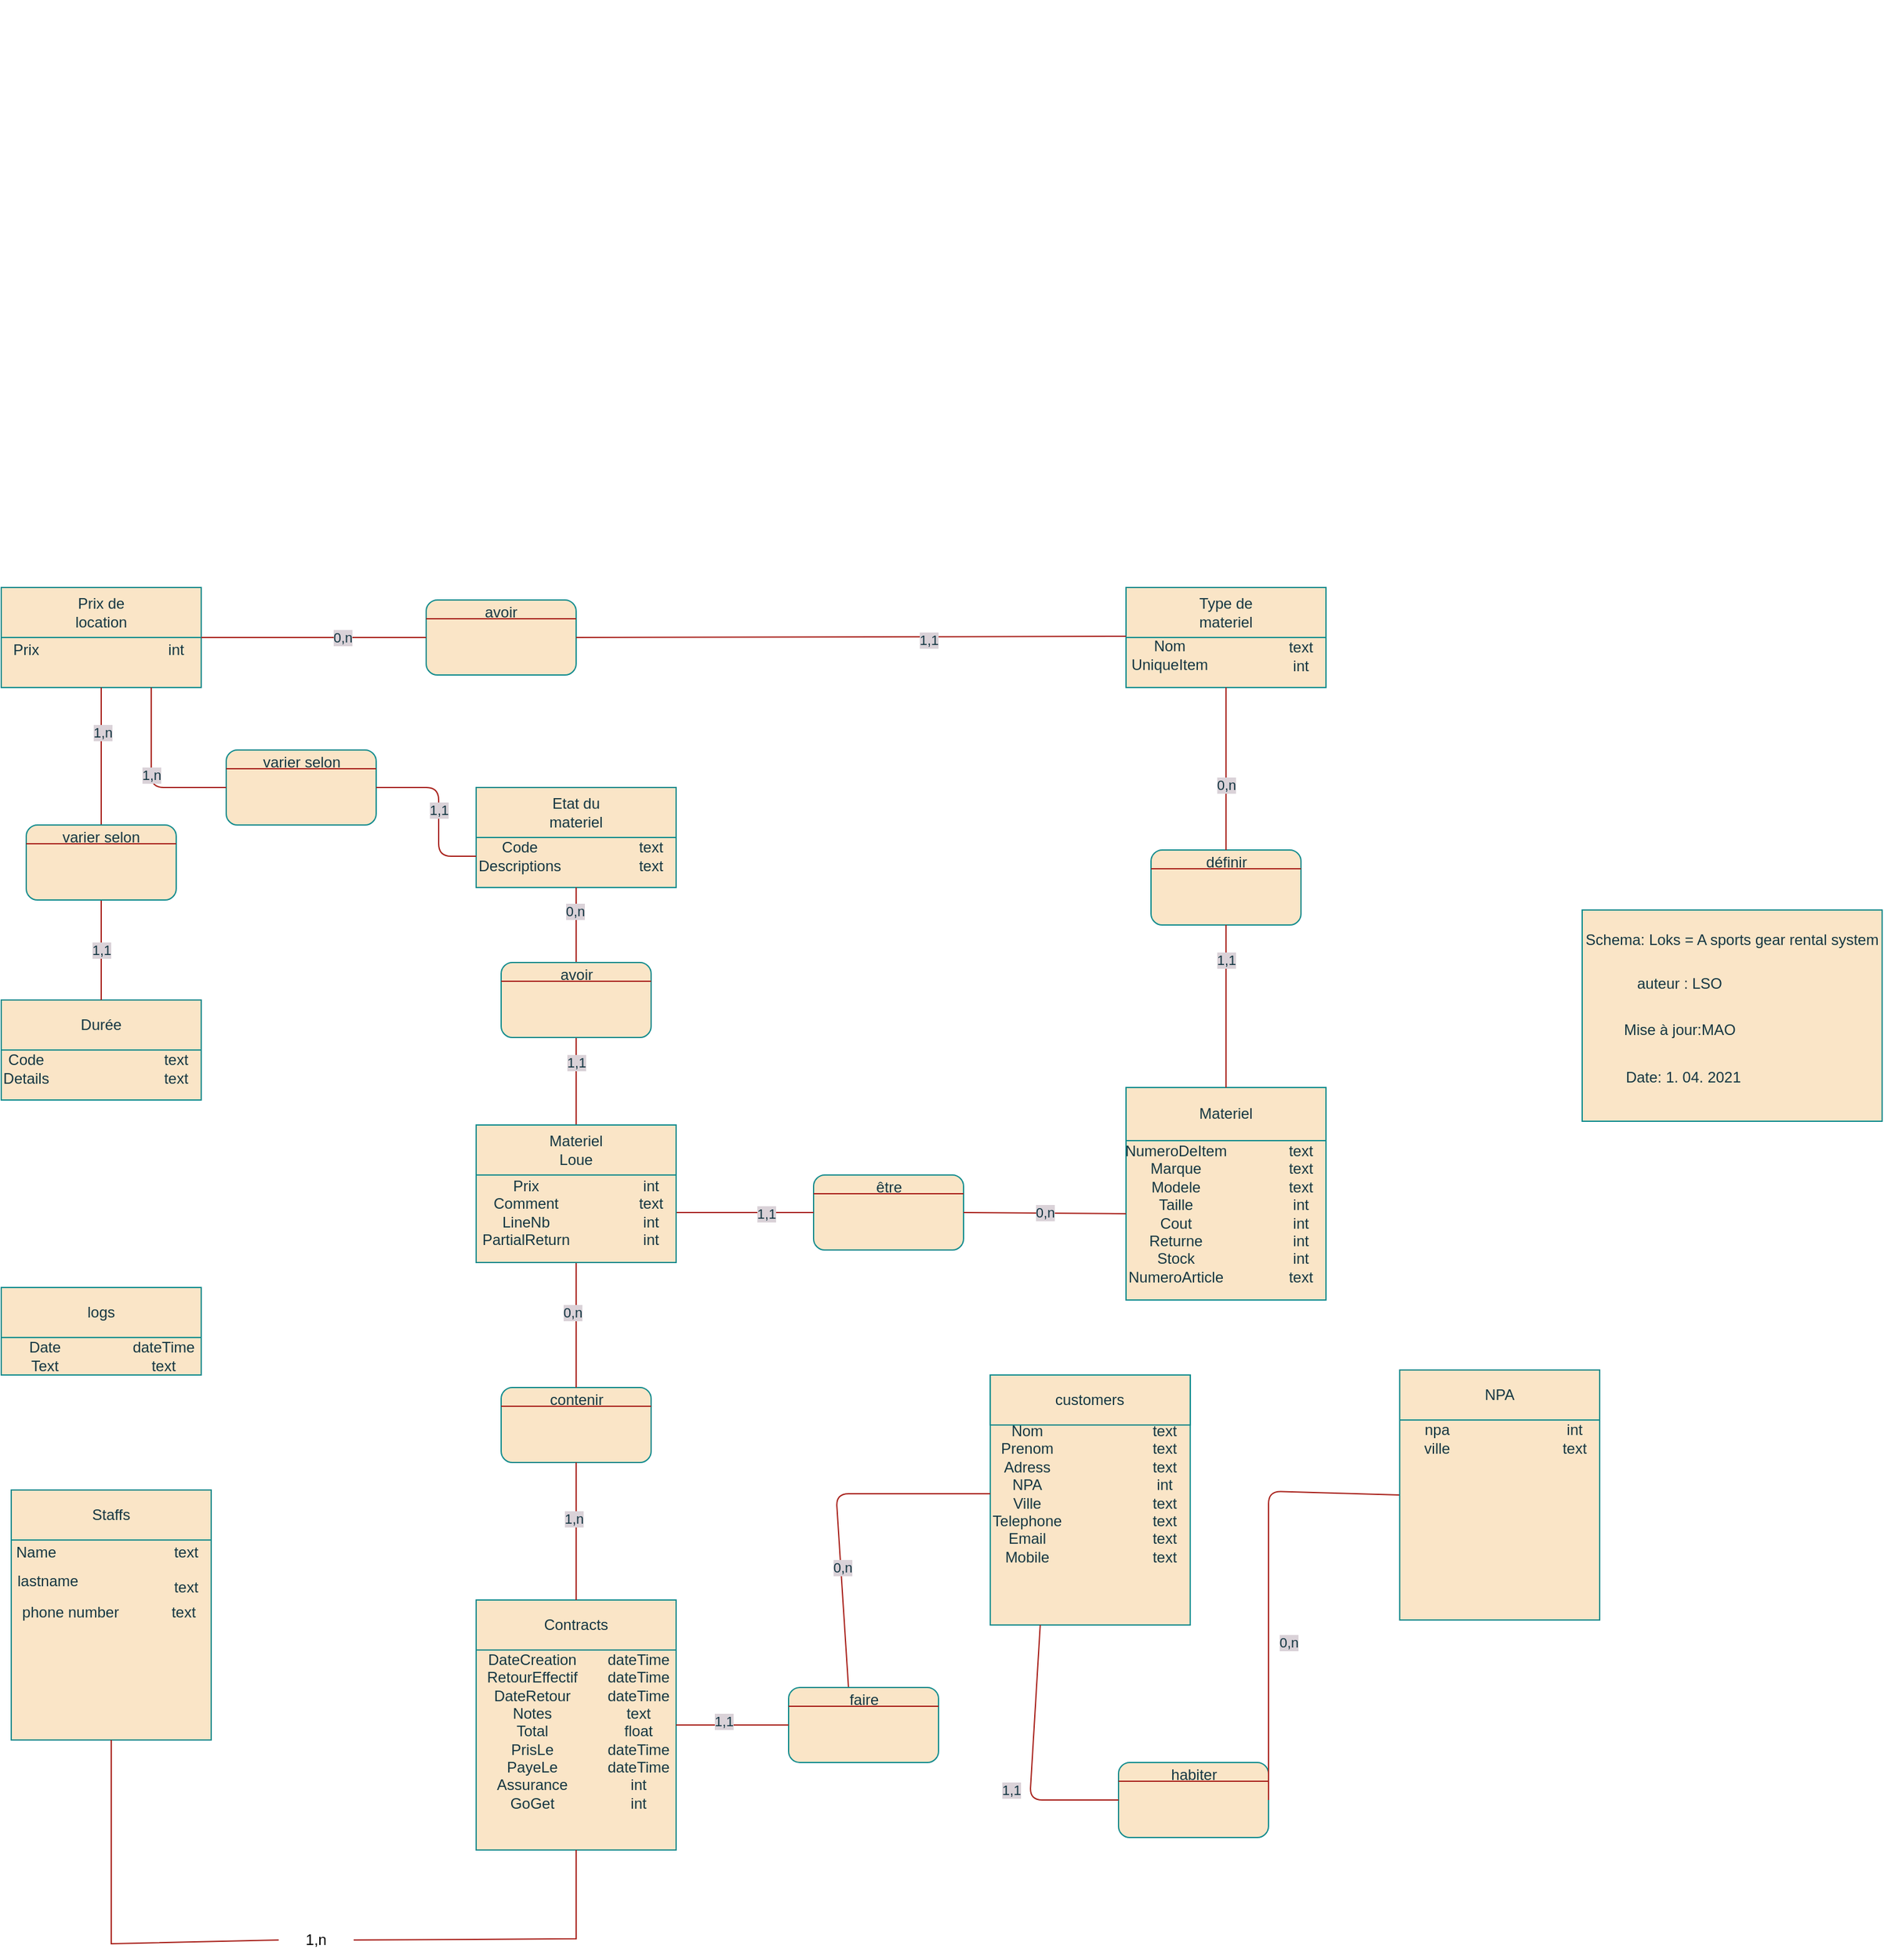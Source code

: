 <mxfile version="16.5.1" type="device"><diagram id="9WzmD446-krZWgBicuaV" name="Page-1"><mxGraphModel dx="612" dy="2747" grid="0" gridSize="10" guides="1" tooltips="1" connect="1" arrows="1" fold="1" page="1" pageScale="1" pageWidth="1654" pageHeight="1169" background="none" math="0" shadow="0"><root><mxCell id="0"/><mxCell id="1" parent="0"/><mxCell id="_PTMoVdR8mPty94F9TAN-1" value="" style="rounded=0;whiteSpace=wrap;html=1;container=0;fillColor=#FAE5C7;strokeColor=#0F8B8D;fontColor=#143642;" parent="1" vertex="1"><mxGeometry x="29" y="-408" width="160" height="200" as="geometry"/></mxCell><mxCell id="_PTMoVdR8mPty94F9TAN-3" value="" style="rounded=0;whiteSpace=wrap;html=1;fillColor=#FAE5C7;strokeColor=#0F8B8D;fontColor=#143642;container=0;" parent="1" vertex="1"><mxGeometry x="29" y="-408" width="160" height="40" as="geometry"/></mxCell><mxCell id="_PTMoVdR8mPty94F9TAN-4" value="Staffs" style="text;html=1;strokeColor=none;fillColor=none;align=center;verticalAlign=middle;whiteSpace=wrap;rounded=0;container=0;fontColor=#143642;" parent="1" vertex="1"><mxGeometry x="89" y="-398" width="40" height="20" as="geometry"/></mxCell><mxCell id="_PTMoVdR8mPty94F9TAN-112" value="Name" style="text;html=1;strokeColor=none;fillColor=none;align=center;verticalAlign=middle;whiteSpace=wrap;rounded=0;container=0;fontColor=#143642;" parent="1" vertex="1"><mxGeometry x="29" y="-368" width="40" height="20" as="geometry"/></mxCell><mxCell id="_PTMoVdR8mPty94F9TAN-113" value="text" style="text;html=1;strokeColor=none;fillColor=none;align=center;verticalAlign=middle;whiteSpace=wrap;rounded=0;container=0;fontColor=#143642;" parent="1" vertex="1"><mxGeometry x="149" y="-368" width="40" height="20" as="geometry"/></mxCell><mxCell id="_PTMoVdR8mPty94F9TAN-14" value="" style="rounded=0;whiteSpace=wrap;html=1;container=0;fillColor=#FAE5C7;strokeColor=#0F8B8D;fontColor=#143642;" parent="1" vertex="1"><mxGeometry x="812.36" y="-500" width="160" height="200" as="geometry"/></mxCell><mxCell id="_PTMoVdR8mPty94F9TAN-15" value="" style="rounded=0;whiteSpace=wrap;html=1;fillColor=#FAE5C7;strokeColor=#0F8B8D;fontColor=#143642;container=0;" parent="1" vertex="1"><mxGeometry x="812.36" y="-500" width="160" height="40" as="geometry"/></mxCell><mxCell id="_PTMoVdR8mPty94F9TAN-16" value="customers" style="text;html=1;strokeColor=none;fillColor=none;align=center;verticalAlign=middle;whiteSpace=wrap;rounded=0;container=0;fontColor=#143642;" parent="1" vertex="1"><mxGeometry x="872.36" y="-490" width="40" height="20" as="geometry"/></mxCell><mxCell id="_PTMoVdR8mPty94F9TAN-116" value="Nom&lt;br&gt;Prenom&lt;br&gt;Adress&lt;br&gt;NPA&lt;br&gt;Ville&lt;br&gt;Telephone&lt;br&gt;Email&lt;br&gt;Mobile" style="text;html=1;strokeColor=none;fillColor=none;align=center;verticalAlign=middle;whiteSpace=wrap;rounded=0;container=0;fontColor=#143642;" parent="1" vertex="1"><mxGeometry x="812.36" y="-460" width="60" height="110" as="geometry"/></mxCell><mxCell id="_PTMoVdR8mPty94F9TAN-117" value="text&lt;br&gt;text&lt;br&gt;text&lt;br&gt;int&lt;br&gt;text&lt;br&gt;text&lt;br&gt;text&lt;br&gt;text" style="text;html=1;strokeColor=none;fillColor=none;align=center;verticalAlign=middle;whiteSpace=wrap;rounded=0;container=0;fontColor=#143642;" parent="1" vertex="1"><mxGeometry x="932.36" y="-460" width="40" height="110" as="geometry"/></mxCell><mxCell id="_PTMoVdR8mPty94F9TAN-44" value="" style="rounded=0;whiteSpace=wrap;html=1;container=0;fillColor=#FAE5C7;strokeColor=#0F8B8D;fontColor=#143642;" parent="1" vertex="1"><mxGeometry x="21" y="-800" width="160" height="80" as="geometry"/></mxCell><mxCell id="_PTMoVdR8mPty94F9TAN-45" value="" style="rounded=0;whiteSpace=wrap;html=1;fillColor=#FAE5C7;strokeColor=#0F8B8D;fontColor=#143642;container=0;" parent="1" vertex="1"><mxGeometry x="21" y="-800" width="160" height="40" as="geometry"/></mxCell><mxCell id="_PTMoVdR8mPty94F9TAN-46" value="Durée" style="text;html=1;strokeColor=none;fillColor=none;align=center;verticalAlign=middle;whiteSpace=wrap;rounded=0;container=0;fontColor=#143642;" parent="1" vertex="1"><mxGeometry x="81" y="-790" width="40" height="20" as="geometry"/></mxCell><mxCell id="_PTMoVdR8mPty94F9TAN-89" value="Code&lt;br&gt;Details" style="text;html=1;strokeColor=none;fillColor=none;align=center;verticalAlign=middle;whiteSpace=wrap;rounded=0;container=0;fontColor=#143642;" parent="1" vertex="1"><mxGeometry x="21" y="-760" width="40" height="30" as="geometry"/></mxCell><mxCell id="_PTMoVdR8mPty94F9TAN-90" value="text&lt;br&gt;text" style="text;html=1;strokeColor=none;fillColor=none;align=center;verticalAlign=middle;whiteSpace=wrap;rounded=0;container=0;fontColor=#143642;" parent="1" vertex="1"><mxGeometry x="141" y="-760" width="40" height="30" as="geometry"/></mxCell><mxCell id="_PTMoVdR8mPty94F9TAN-47" value="" style="group;container=0;fontColor=#143642;" parent="1" vertex="1" connectable="0"><mxGeometry x="21" y="-1130" width="160" height="200" as="geometry"/></mxCell><mxCell id="Ji-aBP_KLrgRGcmeKjv6-21" value="" style="rounded=0;whiteSpace=wrap;html=1;container=0;fillColor=#FAE5C7;strokeColor=#0F8B8D;fontColor=#143642;" parent="1" vertex="1"><mxGeometry x="21" y="-1130" width="160" height="80" as="geometry"/></mxCell><mxCell id="Ji-aBP_KLrgRGcmeKjv6-22" value="" style="rounded=0;whiteSpace=wrap;html=1;fillColor=#FAE5C7;strokeColor=#0F8B8D;fontColor=#143642;container=0;" parent="1" vertex="1"><mxGeometry x="21" y="-1130" width="160" height="40" as="geometry"/></mxCell><mxCell id="Ji-aBP_KLrgRGcmeKjv6-23" value="Prix de location" style="text;html=1;strokeColor=none;fillColor=none;align=center;verticalAlign=middle;whiteSpace=wrap;rounded=0;container=0;fontColor=#143642;" parent="1" vertex="1"><mxGeometry x="81" y="-1120" width="40" height="20" as="geometry"/></mxCell><mxCell id="Ji-aBP_KLrgRGcmeKjv6-24" value="Prix" style="text;html=1;strokeColor=none;fillColor=none;align=center;verticalAlign=middle;whiteSpace=wrap;rounded=0;container=0;fontColor=#143642;" parent="1" vertex="1"><mxGeometry x="21" y="-1090" width="40" height="20" as="geometry"/></mxCell><mxCell id="Ji-aBP_KLrgRGcmeKjv6-25" value="int" style="text;html=1;strokeColor=none;fillColor=none;align=center;verticalAlign=middle;whiteSpace=wrap;rounded=0;container=0;fontColor=#143642;" parent="1" vertex="1"><mxGeometry x="141" y="-1090" width="40" height="20" as="geometry"/></mxCell><mxCell id="_PTMoVdR8mPty94F9TAN-9" value="" style="rounded=0;whiteSpace=wrap;html=1;container=0;fillColor=#FAE5C7;strokeColor=#0F8B8D;fontColor=#143642;" parent="1" vertex="1"><mxGeometry x="401" y="-320" width="160" height="200" as="geometry"/></mxCell><mxCell id="_PTMoVdR8mPty94F9TAN-10" value="" style="rounded=0;whiteSpace=wrap;html=1;fillColor=#FAE5C7;strokeColor=#0F8B8D;fontColor=#143642;container=0;" parent="1" vertex="1"><mxGeometry x="401" y="-320" width="160" height="40" as="geometry"/></mxCell><mxCell id="_PTMoVdR8mPty94F9TAN-11" value="Contracts" style="text;html=1;strokeColor=none;fillColor=none;align=center;verticalAlign=middle;whiteSpace=wrap;rounded=0;container=0;fontColor=#143642;" parent="1" vertex="1"><mxGeometry x="461" y="-310" width="40" height="20" as="geometry"/></mxCell><mxCell id="_PTMoVdR8mPty94F9TAN-114" value="DateCreation&lt;br&gt;RetourEffectif&lt;br&gt;DateRetour&lt;br&gt;Notes&lt;br&gt;Total&lt;br&gt;PrisLe&lt;br&gt;PayeLe&lt;br&gt;Assurance&lt;br&gt;GoGet" style="text;html=1;strokeColor=none;fillColor=none;align=center;verticalAlign=middle;whiteSpace=wrap;rounded=0;container=0;fontColor=#143642;" parent="1" vertex="1"><mxGeometry x="441" y="-280" width="10" height="130" as="geometry"/></mxCell><mxCell id="_PTMoVdR8mPty94F9TAN-115" value="dateTime&lt;br&gt;dateTime&lt;br&gt;dateTime&lt;br&gt;text&lt;br&gt;float&lt;br&gt;dateTime&lt;br&gt;dateTime&lt;br&gt;int&lt;br&gt;int&lt;br&gt;" style="text;html=1;strokeColor=none;fillColor=none;align=center;verticalAlign=middle;whiteSpace=wrap;rounded=0;container=0;fontColor=#143642;" parent="1" vertex="1"><mxGeometry x="511" y="-280" width="40" height="130" as="geometry"/></mxCell><mxCell id="Ji-aBP_KLrgRGcmeKjv6-11" value="" style="group;container=0;fontColor=#143642;" parent="1" vertex="1" connectable="0"><mxGeometry x="40" y="-1600" width="160" height="200" as="geometry"/></mxCell><mxCell id="zCXw7izMBAzruXBHAepH-11" value="" style="endArrow=none;html=1;entryX=0.5;entryY=1;entryDx=0;entryDy=0;labelBackgroundColor=#DAD2D8;strokeColor=#A8201A;fontColor=#143642;" parent="1" target="Ji-aBP_KLrgRGcmeKjv6-21" edge="1"><mxGeometry width="50" height="50" relative="1" as="geometry"><mxPoint x="101" y="-940" as="sourcePoint"/><mxPoint x="131" y="-1040" as="targetPoint"/></mxGeometry></mxCell><mxCell id="zCXw7izMBAzruXBHAepH-15" value="1,n" style="edgeLabel;html=1;align=center;verticalAlign=middle;resizable=0;points=[];labelBackgroundColor=#DAD2D8;fontColor=#143642;" parent="zCXw7izMBAzruXBHAepH-11" vertex="1" connectable="0"><mxGeometry x="0.343" y="-1" relative="1" as="geometry"><mxPoint as="offset"/></mxGeometry></mxCell><mxCell id="zCXw7izMBAzruXBHAepH-12" value="1,1" style="endArrow=none;html=1;entryX=0.5;entryY=1;entryDx=0;entryDy=0;exitX=0.5;exitY=0;exitDx=0;exitDy=0;labelBackgroundColor=#DAD2D8;strokeColor=#A8201A;fontColor=#143642;" parent="1" source="_PTMoVdR8mPty94F9TAN-45" target="zCXw7izMBAzruXBHAepH-9" edge="1"><mxGeometry width="50" height="50" relative="1" as="geometry"><mxPoint x="61" y="-820" as="sourcePoint"/><mxPoint x="111" y="-870" as="targetPoint"/></mxGeometry></mxCell><mxCell id="zCXw7izMBAzruXBHAepH-21" value="" style="group;fontColor=#143642;" parent="1" vertex="1" connectable="0"><mxGeometry x="401" y="-970" width="160" height="80" as="geometry"/></mxCell><mxCell id="zCXw7izMBAzruXBHAepH-16" value="" style="group;fontColor=#143642;" parent="zCXw7izMBAzruXBHAepH-21" vertex="1" connectable="0"><mxGeometry width="160" height="80" as="geometry"/></mxCell><mxCell id="_PTMoVdR8mPty94F9TAN-34" value="" style="rounded=0;whiteSpace=wrap;html=1;container=0;fillColor=#FAE5C7;strokeColor=#0F8B8D;fontColor=#143642;" parent="zCXw7izMBAzruXBHAepH-16" vertex="1"><mxGeometry width="160" height="80" as="geometry"/></mxCell><mxCell id="_PTMoVdR8mPty94F9TAN-35" value="" style="rounded=0;whiteSpace=wrap;html=1;fillColor=#FAE5C7;strokeColor=#0F8B8D;fontColor=#143642;container=0;" parent="zCXw7izMBAzruXBHAepH-16" vertex="1"><mxGeometry width="160" height="40" as="geometry"/></mxCell><mxCell id="_PTMoVdR8mPty94F9TAN-36" value="Etat du materiel" style="text;html=1;strokeColor=none;fillColor=none;align=center;verticalAlign=middle;whiteSpace=wrap;rounded=0;container=0;fontColor=#143642;" parent="zCXw7izMBAzruXBHAepH-16" vertex="1"><mxGeometry x="60" y="10" width="40" height="20" as="geometry"/></mxCell><mxCell id="_PTMoVdR8mPty94F9TAN-91" value="Code&lt;br&gt;Descriptions" style="text;html=1;strokeColor=none;fillColor=none;align=center;verticalAlign=middle;whiteSpace=wrap;rounded=0;container=0;fontColor=#143642;" parent="zCXw7izMBAzruXBHAepH-16" vertex="1"><mxGeometry y="30" width="70" height="50" as="geometry"/></mxCell><mxCell id="_PTMoVdR8mPty94F9TAN-92" value="text&lt;br&gt;text" style="text;html=1;strokeColor=none;fillColor=none;align=center;verticalAlign=middle;whiteSpace=wrap;rounded=0;container=0;fontColor=#143642;" parent="zCXw7izMBAzruXBHAepH-16" vertex="1"><mxGeometry x="120" y="40" width="40" height="30" as="geometry"/></mxCell><mxCell id="zCXw7izMBAzruXBHAepH-22" value="" style="group;fontColor=#143642;" parent="1" vertex="1" connectable="0"><mxGeometry x="201" y="-1020" width="120" height="80" as="geometry"/></mxCell><mxCell id="zCXw7izMBAzruXBHAepH-18" value="" style="group;fontColor=#143642;" parent="zCXw7izMBAzruXBHAepH-22" vertex="1" connectable="0"><mxGeometry width="120" height="80" as="geometry"/></mxCell><mxCell id="zCXw7izMBAzruXBHAepH-19" value="" style="rounded=1;whiteSpace=wrap;html=1;fillColor=#FAE5C7;strokeColor=#0F8B8D;fontColor=#143642;" parent="zCXw7izMBAzruXBHAepH-18" vertex="1"><mxGeometry y="20" width="120" height="60" as="geometry"/></mxCell><mxCell id="WAg0aHEpYFght70M3WNd-4" value="" style="endArrow=none;html=1;exitX=0;exitY=0.25;exitDx=0;exitDy=0;entryX=1;entryY=0.25;entryDx=0;entryDy=0;labelBackgroundColor=#DAD2D8;strokeColor=#A8201A;fontColor=#143642;" parent="zCXw7izMBAzruXBHAepH-18" source="zCXw7izMBAzruXBHAepH-19" target="zCXw7izMBAzruXBHAepH-19" edge="1"><mxGeometry width="50" height="50" relative="1" as="geometry"><mxPoint x="10" y="180" as="sourcePoint"/><mxPoint x="100" y="160" as="targetPoint"/></mxGeometry></mxCell><mxCell id="4ryW6aU3cbQ0nedecS1C-4" value="varier selon" style="text;html=1;align=center;verticalAlign=middle;resizable=0;points=[];autosize=1;fontColor=#143642;" parent="zCXw7izMBAzruXBHAepH-18" vertex="1"><mxGeometry x="20" y="20" width="80" height="20" as="geometry"/></mxCell><mxCell id="zCXw7izMBAzruXBHAepH-23" value="1,n" style="endArrow=none;html=1;exitX=0.75;exitY=1;exitDx=0;exitDy=0;entryX=0;entryY=0.5;entryDx=0;entryDy=0;labelBackgroundColor=#DAD2D8;strokeColor=#A8201A;fontColor=#143642;" parent="1" source="Ji-aBP_KLrgRGcmeKjv6-21" target="zCXw7izMBAzruXBHAepH-19" edge="1"><mxGeometry width="50" height="50" relative="1" as="geometry"><mxPoint x="161" y="-980" as="sourcePoint"/><mxPoint x="211" y="-1030" as="targetPoint"/><Array as="points"><mxPoint x="141" y="-970"/></Array></mxGeometry></mxCell><mxCell id="zCXw7izMBAzruXBHAepH-24" value="" style="group;fontColor=#143642;" parent="1" vertex="1" connectable="0"><mxGeometry x="41" y="-960" width="120" height="80" as="geometry"/></mxCell><mxCell id="zCXw7izMBAzruXBHAepH-8" value="" style="group;fontColor=#143642;" parent="zCXw7izMBAzruXBHAepH-24" vertex="1" connectable="0"><mxGeometry width="120" height="80" as="geometry"/></mxCell><mxCell id="zCXw7izMBAzruXBHAepH-9" value="" style="rounded=1;whiteSpace=wrap;html=1;fillColor=#FAE5C7;strokeColor=#0F8B8D;fontColor=#143642;" parent="zCXw7izMBAzruXBHAepH-8" vertex="1"><mxGeometry y="20" width="120" height="60" as="geometry"/></mxCell><mxCell id="WAg0aHEpYFght70M3WNd-1" value="" style="endArrow=none;html=1;entryX=1;entryY=0.25;entryDx=0;entryDy=0;exitX=0;exitY=0.25;exitDx=0;exitDy=0;labelBackgroundColor=#DAD2D8;strokeColor=#A8201A;fontColor=#143642;" parent="zCXw7izMBAzruXBHAepH-8" source="zCXw7izMBAzruXBHAepH-9" target="zCXw7izMBAzruXBHAepH-9" edge="1"><mxGeometry width="50" height="50" relative="1" as="geometry"><mxPoint x="200" y="140" as="sourcePoint"/><mxPoint x="250" y="90" as="targetPoint"/></mxGeometry></mxCell><mxCell id="WAg0aHEpYFght70M3WNd-2" value="varier selon" style="text;html=1;strokeColor=none;fillColor=none;align=center;verticalAlign=middle;whiteSpace=wrap;rounded=0;fontColor=#143642;" parent="zCXw7izMBAzruXBHAepH-8" vertex="1"><mxGeometry x="25" y="20" width="70" height="20" as="geometry"/></mxCell><mxCell id="zCXw7izMBAzruXBHAepH-25" value="1,1" style="endArrow=none;html=1;entryX=1;entryY=0.5;entryDx=0;entryDy=0;exitX=0;exitY=0.5;exitDx=0;exitDy=0;labelBackgroundColor=#DAD2D8;strokeColor=#A8201A;fontColor=#143642;" parent="1" source="_PTMoVdR8mPty94F9TAN-91" target="zCXw7izMBAzruXBHAepH-19" edge="1"><mxGeometry width="50" height="50" relative="1" as="geometry"><mxPoint x="331" y="-870" as="sourcePoint"/><mxPoint x="381" y="-920" as="targetPoint"/><Array as="points"><mxPoint x="371" y="-915"/><mxPoint x="371" y="-970"/></Array></mxGeometry></mxCell><mxCell id="zCXw7izMBAzruXBHAepH-26" value="" style="group;fontColor=#143642;" parent="1" vertex="1" connectable="0"><mxGeometry x="921" y="-730" width="160" height="170" as="geometry"/></mxCell><mxCell id="_PTMoVdR8mPty94F9TAN-24" value="" style="rounded=0;whiteSpace=wrap;html=1;container=0;fillColor=#FAE5C7;strokeColor=#0F8B8D;fontColor=#143642;" parent="zCXw7izMBAzruXBHAepH-26" vertex="1"><mxGeometry width="160" height="170" as="geometry"/></mxCell><mxCell id="_PTMoVdR8mPty94F9TAN-25" value="" style="rounded=0;whiteSpace=wrap;html=1;fillColor=#FAE5C7;strokeColor=#0F8B8D;fontColor=#143642;container=0;" parent="zCXw7izMBAzruXBHAepH-26" vertex="1"><mxGeometry width="160" height="42.5" as="geometry"/></mxCell><mxCell id="_PTMoVdR8mPty94F9TAN-26" value="Materiel" style="text;html=1;strokeColor=none;fillColor=none;align=center;verticalAlign=middle;whiteSpace=wrap;rounded=0;container=0;fontColor=#143642;" parent="zCXw7izMBAzruXBHAepH-26" vertex="1"><mxGeometry x="60" y="10.625" width="40" height="21.25" as="geometry"/></mxCell><mxCell id="_PTMoVdR8mPty94F9TAN-96" value="NumeroDeItem&lt;br&gt;Marque&lt;br&gt;Modele&lt;br&gt;Taille&lt;br&gt;Cout&lt;br&gt;Returne&lt;br&gt;Stock&lt;br&gt;NumeroArticle" style="text;html=1;strokeColor=none;fillColor=none;align=center;verticalAlign=middle;whiteSpace=wrap;rounded=0;container=0;fontColor=#143642;" parent="zCXw7izMBAzruXBHAepH-26" vertex="1"><mxGeometry y="42.5" width="80" height="116.875" as="geometry"/></mxCell><mxCell id="_PTMoVdR8mPty94F9TAN-97" value="text&lt;br&gt;text&lt;br&gt;text&lt;br&gt;int&lt;br&gt;int&lt;br&gt;int&lt;br&gt;int&lt;br&gt;text" style="text;html=1;strokeColor=none;fillColor=none;align=center;verticalAlign=middle;whiteSpace=wrap;rounded=0;container=0;fontColor=#143642;" parent="zCXw7izMBAzruXBHAepH-26" vertex="1"><mxGeometry x="120" y="42.5" width="40" height="116.875" as="geometry"/></mxCell><mxCell id="zCXw7izMBAzruXBHAepH-27" value="" style="group;fontColor=#143642;" parent="1" vertex="1" connectable="0"><mxGeometry x="921" y="-1130" width="160" height="80" as="geometry"/></mxCell><mxCell id="_PTMoVdR8mPty94F9TAN-39" value="" style="rounded=0;whiteSpace=wrap;html=1;rotation=0;container=0;fillColor=#FAE5C7;strokeColor=#0F8B8D;fontColor=#143642;" parent="zCXw7izMBAzruXBHAepH-27" vertex="1"><mxGeometry width="160" height="80" as="geometry"/></mxCell><mxCell id="_PTMoVdR8mPty94F9TAN-40" value="" style="rounded=0;whiteSpace=wrap;html=1;fillColor=#FAE5C7;strokeColor=#0F8B8D;fontColor=#143642;rotation=0;container=0;" parent="zCXw7izMBAzruXBHAepH-27" vertex="1"><mxGeometry width="160" height="40" as="geometry"/></mxCell><mxCell id="_PTMoVdR8mPty94F9TAN-41" value="Type de materiel" style="text;html=1;strokeColor=none;fillColor=none;align=center;verticalAlign=middle;whiteSpace=wrap;rounded=0;rotation=0;container=0;fontColor=#143642;" parent="zCXw7izMBAzruXBHAepH-27" vertex="1"><mxGeometry x="60" y="10" width="40" height="20" as="geometry"/></mxCell><mxCell id="_PTMoVdR8mPty94F9TAN-100" value="text&lt;br&gt;int" style="text;html=1;strokeColor=none;fillColor=none;align=center;verticalAlign=middle;whiteSpace=wrap;rounded=0;rotation=0;container=0;fontColor=#143642;" parent="zCXw7izMBAzruXBHAepH-27" vertex="1"><mxGeometry x="120" y="40" width="40" height="30" as="geometry"/></mxCell><mxCell id="_PTMoVdR8mPty94F9TAN-101" value="Nom&lt;br&gt;UniqueItem" style="text;html=1;strokeColor=none;fillColor=none;align=center;verticalAlign=middle;whiteSpace=wrap;rounded=0;rotation=0;container=0;fontColor=#143642;" parent="zCXw7izMBAzruXBHAepH-27" vertex="1"><mxGeometry y="39" width="70" height="30" as="geometry"/></mxCell><mxCell id="WAg0aHEpYFght70M3WNd-7" value="" style="rounded=1;whiteSpace=wrap;html=1;fillColor=#FAE5C7;strokeColor=#0F8B8D;fontColor=#143642;" parent="1" vertex="1"><mxGeometry x="361" y="-1120" width="120" height="60" as="geometry"/></mxCell><mxCell id="WAg0aHEpYFght70M3WNd-8" value="" style="endArrow=none;html=1;entryX=1;entryY=0.25;entryDx=0;entryDy=0;exitX=0;exitY=0.25;exitDx=0;exitDy=0;labelBackgroundColor=#DAD2D8;strokeColor=#A8201A;fontColor=#143642;" parent="1" source="WAg0aHEpYFght70M3WNd-7" target="WAg0aHEpYFght70M3WNd-7" edge="1"><mxGeometry width="50" height="50" relative="1" as="geometry"><mxPoint x="241" y="-1080" as="sourcePoint"/><mxPoint x="291" y="-1130" as="targetPoint"/></mxGeometry></mxCell><mxCell id="WAg0aHEpYFght70M3WNd-9" value="avoir" style="text;html=1;strokeColor=none;fillColor=none;align=center;verticalAlign=middle;whiteSpace=wrap;rounded=0;fontColor=#143642;" parent="1" vertex="1"><mxGeometry x="401" y="-1120" width="40" height="20" as="geometry"/></mxCell><mxCell id="WAg0aHEpYFght70M3WNd-10" value="" style="endArrow=none;html=1;entryX=0;entryY=0.5;entryDx=0;entryDy=0;exitX=1;exitY=0;exitDx=0;exitDy=0;labelBackgroundColor=#DAD2D8;strokeColor=#A8201A;fontColor=#143642;" parent="1" source="Ji-aBP_KLrgRGcmeKjv6-25" target="WAg0aHEpYFght70M3WNd-7" edge="1"><mxGeometry width="50" height="50" relative="1" as="geometry"><mxPoint x="261" y="-1040" as="sourcePoint"/><mxPoint x="311" y="-1090" as="targetPoint"/></mxGeometry></mxCell><mxCell id="WAg0aHEpYFght70M3WNd-13" value="0,n" style="edgeLabel;html=1;align=center;verticalAlign=middle;resizable=0;points=[];labelBackgroundColor=#DAD2D8;fontColor=#143642;" parent="WAg0aHEpYFght70M3WNd-10" vertex="1" connectable="0"><mxGeometry x="0.256" relative="1" as="geometry"><mxPoint as="offset"/></mxGeometry></mxCell><mxCell id="WAg0aHEpYFght70M3WNd-11" value="" style="endArrow=none;html=1;entryX=0;entryY=0;entryDx=0;entryDy=0;exitX=1;exitY=0.5;exitDx=0;exitDy=0;labelBackgroundColor=#DAD2D8;strokeColor=#A8201A;fontColor=#143642;" parent="1" source="WAg0aHEpYFght70M3WNd-7" target="_PTMoVdR8mPty94F9TAN-101" edge="1"><mxGeometry width="50" height="50" relative="1" as="geometry"><mxPoint x="481" y="-1040" as="sourcePoint"/><mxPoint x="531" y="-1090" as="targetPoint"/></mxGeometry></mxCell><mxCell id="WAg0aHEpYFght70M3WNd-12" value="1,1" style="edgeLabel;html=1;align=center;verticalAlign=middle;resizable=0;points=[];labelBackgroundColor=#DAD2D8;fontColor=#143642;" parent="WAg0aHEpYFght70M3WNd-11" vertex="1" connectable="0"><mxGeometry x="0.28" y="-2" relative="1" as="geometry"><mxPoint as="offset"/></mxGeometry></mxCell><mxCell id="WAg0aHEpYFght70M3WNd-14" value="" style="rounded=1;whiteSpace=wrap;html=1;fillColor=#FAE5C7;strokeColor=#0F8B8D;fontColor=#143642;" parent="1" vertex="1"><mxGeometry x="941" y="-920" width="120" height="60" as="geometry"/></mxCell><mxCell id="WAg0aHEpYFght70M3WNd-15" value="" style="endArrow=none;html=1;entryX=0.5;entryY=1;entryDx=0;entryDy=0;exitX=0.5;exitY=0;exitDx=0;exitDy=0;labelBackgroundColor=#DAD2D8;strokeColor=#A8201A;fontColor=#143642;" parent="1" source="WAg0aHEpYFght70M3WNd-14" target="_PTMoVdR8mPty94F9TAN-39" edge="1"><mxGeometry width="50" height="50" relative="1" as="geometry"><mxPoint x="921" y="-940" as="sourcePoint"/><mxPoint x="971" y="-990" as="targetPoint"/></mxGeometry></mxCell><mxCell id="uralqBCzyzUsIa5Iu1fN-20" value="0,n" style="edgeLabel;html=1;align=center;verticalAlign=middle;resizable=0;points=[];labelBackgroundColor=#DAD2D8;fontColor=#143642;" parent="WAg0aHEpYFght70M3WNd-15" vertex="1" connectable="0"><mxGeometry x="-0.2" relative="1" as="geometry"><mxPoint as="offset"/></mxGeometry></mxCell><mxCell id="WAg0aHEpYFght70M3WNd-16" value="" style="endArrow=none;html=1;entryX=0.5;entryY=1;entryDx=0;entryDy=0;exitX=0.5;exitY=0;exitDx=0;exitDy=0;labelBackgroundColor=#DAD2D8;strokeColor=#A8201A;fontColor=#143642;" parent="1" source="_PTMoVdR8mPty94F9TAN-25" target="WAg0aHEpYFght70M3WNd-14" edge="1"><mxGeometry width="50" height="50" relative="1" as="geometry"><mxPoint x="851" y="-770" as="sourcePoint"/><mxPoint x="901" y="-820" as="targetPoint"/></mxGeometry></mxCell><mxCell id="uralqBCzyzUsIa5Iu1fN-21" value="1,1" style="edgeLabel;html=1;align=center;verticalAlign=middle;resizable=0;points=[];labelBackgroundColor=#DAD2D8;fontColor=#143642;" parent="WAg0aHEpYFght70M3WNd-16" vertex="1" connectable="0"><mxGeometry x="0.575" relative="1" as="geometry"><mxPoint as="offset"/></mxGeometry></mxCell><mxCell id="WAg0aHEpYFght70M3WNd-17" value="" style="endArrow=none;html=1;entryX=1;entryY=0.25;entryDx=0;entryDy=0;exitX=0;exitY=0.25;exitDx=0;exitDy=0;labelBackgroundColor=#DAD2D8;strokeColor=#A8201A;fontColor=#143642;" parent="1" source="WAg0aHEpYFght70M3WNd-14" target="WAg0aHEpYFght70M3WNd-14" edge="1"><mxGeometry width="50" height="50" relative="1" as="geometry"><mxPoint x="811" y="-800" as="sourcePoint"/><mxPoint x="861" y="-850" as="targetPoint"/></mxGeometry></mxCell><mxCell id="WAg0aHEpYFght70M3WNd-20" value="" style="endArrow=none;html=1;entryX=0.5;entryY=1;entryDx=0;entryDy=0;exitX=0.5;exitY=0;exitDx=0;exitDy=0;labelBackgroundColor=#DAD2D8;strokeColor=#A8201A;fontColor=#143642;" parent="1" source="WAg0aHEpYFght70M3WNd-18" target="_PTMoVdR8mPty94F9TAN-34" edge="1"><mxGeometry width="50" height="50" relative="1" as="geometry"><mxPoint x="281" y="-790" as="sourcePoint"/><mxPoint x="331" y="-840" as="targetPoint"/></mxGeometry></mxCell><mxCell id="uralqBCzyzUsIa5Iu1fN-19" value="0,n" style="edgeLabel;html=1;align=center;verticalAlign=middle;resizable=0;points=[];labelBackgroundColor=#DAD2D8;fontColor=#143642;" parent="WAg0aHEpYFght70M3WNd-20" vertex="1" connectable="0"><mxGeometry x="0.362" y="1" relative="1" as="geometry"><mxPoint as="offset"/></mxGeometry></mxCell><mxCell id="WAg0aHEpYFght70M3WNd-21" value="" style="endArrow=none;html=1;entryX=0.5;entryY=1;entryDx=0;entryDy=0;exitX=0.5;exitY=0;exitDx=0;exitDy=0;labelBackgroundColor=#DAD2D8;strokeColor=#A8201A;fontColor=#143642;" parent="1" source="_PTMoVdR8mPty94F9TAN-20" target="WAg0aHEpYFght70M3WNd-18" edge="1"><mxGeometry width="50" height="50" relative="1" as="geometry"><mxPoint x="231" y="-740" as="sourcePoint"/><mxPoint x="281" y="-790" as="targetPoint"/></mxGeometry></mxCell><mxCell id="uralqBCzyzUsIa5Iu1fN-18" value="1,1" style="edgeLabel;html=1;align=center;verticalAlign=middle;resizable=0;points=[];labelBackgroundColor=#DAD2D8;fontColor=#143642;" parent="WAg0aHEpYFght70M3WNd-21" vertex="1" connectable="0"><mxGeometry x="0.426" relative="1" as="geometry"><mxPoint as="offset"/></mxGeometry></mxCell><mxCell id="WAg0aHEpYFght70M3WNd-23" value="" style="rounded=1;whiteSpace=wrap;html=1;fillColor=#FAE5C7;strokeColor=#0F8B8D;fontColor=#143642;" parent="1" vertex="1"><mxGeometry x="421" y="-490" width="120" height="60" as="geometry"/></mxCell><mxCell id="WAg0aHEpYFght70M3WNd-24" value="" style="endArrow=none;html=1;entryX=0.5;entryY=1;entryDx=0;entryDy=0;exitX=0.5;exitY=0;exitDx=0;exitDy=0;labelBackgroundColor=#DAD2D8;strokeColor=#A8201A;fontColor=#143642;" parent="1" source="WAg0aHEpYFght70M3WNd-23" target="_PTMoVdR8mPty94F9TAN-19" edge="1"><mxGeometry width="50" height="50" relative="1" as="geometry"><mxPoint x="341" y="-450" as="sourcePoint"/><mxPoint x="391" y="-500" as="targetPoint"/></mxGeometry></mxCell><mxCell id="uralqBCzyzUsIa5Iu1fN-13" value="0,n" style="edgeLabel;html=1;align=center;verticalAlign=middle;resizable=0;points=[];labelBackgroundColor=#DAD2D8;fontColor=#143642;" parent="WAg0aHEpYFght70M3WNd-24" vertex="1" connectable="0"><mxGeometry x="0.214" y="3" relative="1" as="geometry"><mxPoint as="offset"/></mxGeometry></mxCell><mxCell id="WAg0aHEpYFght70M3WNd-25" value="" style="endArrow=none;html=1;entryX=0.5;entryY=1;entryDx=0;entryDy=0;exitX=0.5;exitY=0;exitDx=0;exitDy=0;labelBackgroundColor=#DAD2D8;strokeColor=#A8201A;fontColor=#143642;" parent="1" source="_PTMoVdR8mPty94F9TAN-10" target="WAg0aHEpYFght70M3WNd-23" edge="1"><mxGeometry width="50" height="50" relative="1" as="geometry"><mxPoint x="331" y="-320" as="sourcePoint"/><mxPoint x="381" y="-370" as="targetPoint"/></mxGeometry></mxCell><mxCell id="uralqBCzyzUsIa5Iu1fN-12" value="1,n" style="edgeLabel;html=1;align=center;verticalAlign=middle;resizable=0;points=[];labelBackgroundColor=#DAD2D8;fontColor=#143642;" parent="WAg0aHEpYFght70M3WNd-25" vertex="1" connectable="0"><mxGeometry x="0.182" y="2" relative="1" as="geometry"><mxPoint as="offset"/></mxGeometry></mxCell><mxCell id="WAg0aHEpYFght70M3WNd-26" value="" style="endArrow=none;html=1;entryX=1;entryY=0.25;entryDx=0;entryDy=0;exitX=0;exitY=0.25;exitDx=0;exitDy=0;labelBackgroundColor=#DAD2D8;strokeColor=#A8201A;fontColor=#143642;" parent="1" source="WAg0aHEpYFght70M3WNd-23" target="WAg0aHEpYFght70M3WNd-23" edge="1"><mxGeometry width="50" height="50" relative="1" as="geometry"><mxPoint x="371" y="-360" as="sourcePoint"/><mxPoint x="421" y="-410" as="targetPoint"/></mxGeometry></mxCell><mxCell id="WAg0aHEpYFght70M3WNd-32" value="" style="endArrow=none;html=1;entryX=0;entryY=0.5;entryDx=0;entryDy=0;labelBackgroundColor=#DAD2D8;strokeColor=#A8201A;fontColor=#143642;exitX=0.201;exitY=0.085;exitDx=0;exitDy=0;exitPerimeter=0;" parent="1" source="4ryW6aU3cbQ0nedecS1C-6" target="_PTMoVdR8mPty94F9TAN-116" edge="1"><mxGeometry width="50" height="50" relative="1" as="geometry"><mxPoint x="699" y="-258" as="sourcePoint"/><mxPoint x="801" y="-60" as="targetPoint"/><Array as="points"><mxPoint x="689" y="-405"/></Array></mxGeometry></mxCell><mxCell id="uralqBCzyzUsIa5Iu1fN-24" value="0,n" style="edgeLabel;html=1;align=center;verticalAlign=middle;resizable=0;points=[];labelBackgroundColor=#DAD2D8;fontColor=#143642;" parent="WAg0aHEpYFght70M3WNd-32" vertex="1" connectable="0"><mxGeometry x="-0.3" y="-1" relative="1" as="geometry"><mxPoint as="offset"/></mxGeometry></mxCell><mxCell id="WAg0aHEpYFght70M3WNd-33" value="" style="rounded=1;whiteSpace=wrap;html=1;fillColor=#FAE5C7;strokeColor=#0F8B8D;fontColor=#143642;" parent="1" vertex="1"><mxGeometry x="651" y="-250" width="120" height="60" as="geometry"/></mxCell><mxCell id="WAg0aHEpYFght70M3WNd-34" value="" style="endArrow=none;html=1;entryX=1;entryY=0.25;entryDx=0;entryDy=0;exitX=0;exitY=0.25;exitDx=0;exitDy=0;labelBackgroundColor=#DAD2D8;strokeColor=#A8201A;fontColor=#143642;" parent="1" source="WAg0aHEpYFght70M3WNd-33" target="WAg0aHEpYFght70M3WNd-33" edge="1"><mxGeometry width="50" height="50" relative="1" as="geometry"><mxPoint x="601" y="-300" as="sourcePoint"/><mxPoint x="651" y="-350" as="targetPoint"/></mxGeometry></mxCell><mxCell id="WAg0aHEpYFght70M3WNd-35" value="" style="endArrow=none;html=1;entryX=0;entryY=0.5;entryDx=0;entryDy=0;exitX=1;exitY=0.5;exitDx=0;exitDy=0;labelBackgroundColor=#DAD2D8;strokeColor=#A8201A;fontColor=#143642;" parent="1" source="_PTMoVdR8mPty94F9TAN-9" target="WAg0aHEpYFght70M3WNd-33" edge="1"><mxGeometry width="50" height="50" relative="1" as="geometry"><mxPoint x="581" y="-260" as="sourcePoint"/><mxPoint x="631" y="-310" as="targetPoint"/></mxGeometry></mxCell><mxCell id="uralqBCzyzUsIa5Iu1fN-25" value="1,1" style="edgeLabel;html=1;align=center;verticalAlign=middle;resizable=0;points=[];labelBackgroundColor=#DAD2D8;fontColor=#143642;" parent="WAg0aHEpYFght70M3WNd-35" vertex="1" connectable="0"><mxGeometry x="-0.151" y="3" relative="1" as="geometry"><mxPoint as="offset"/></mxGeometry></mxCell><mxCell id="WAg0aHEpYFght70M3WNd-36" value="" style="rounded=1;whiteSpace=wrap;html=1;fillColor=#FAE5C7;strokeColor=#0F8B8D;fontColor=#143642;" parent="1" vertex="1"><mxGeometry x="671" y="-660" width="120" height="60" as="geometry"/></mxCell><mxCell id="WAg0aHEpYFght70M3WNd-38" value="" style="endArrow=none;html=1;entryX=0;entryY=0.5;entryDx=0;entryDy=0;exitX=1;exitY=0.5;exitDx=0;exitDy=0;labelBackgroundColor=#DAD2D8;strokeColor=#A8201A;fontColor=#143642;" parent="1" source="_PTMoVdR8mPty94F9TAN-94" target="WAg0aHEpYFght70M3WNd-36" edge="1"><mxGeometry width="50" height="50" relative="1" as="geometry"><mxPoint x="571" y="-620" as="sourcePoint"/><mxPoint x="621" y="-670" as="targetPoint"/></mxGeometry></mxCell><mxCell id="uralqBCzyzUsIa5Iu1fN-16" value="1,1" style="edgeLabel;html=1;align=center;verticalAlign=middle;resizable=0;points=[];labelBackgroundColor=#DAD2D8;fontColor=#143642;" parent="WAg0aHEpYFght70M3WNd-38" vertex="1" connectable="0"><mxGeometry x="0.309" y="-1" relative="1" as="geometry"><mxPoint as="offset"/></mxGeometry></mxCell><mxCell id="uralqBCzyzUsIa5Iu1fN-3" value="" style="rounded=1;whiteSpace=wrap;html=1;fillColor=#FAE5C7;strokeColor=#0F8B8D;fontColor=#143642;" parent="1" vertex="1"><mxGeometry x="915" y="-190" width="120" height="60" as="geometry"/></mxCell><mxCell id="uralqBCzyzUsIa5Iu1fN-4" value="" style="endArrow=none;html=1;entryX=0;entryY=0.5;entryDx=0;entryDy=0;labelBackgroundColor=#DAD2D8;strokeColor=#A8201A;fontColor=#143642;exitX=0.25;exitY=1;exitDx=0;exitDy=0;" parent="1" source="_PTMoVdR8mPty94F9TAN-14" target="uralqBCzyzUsIa5Iu1fN-3" edge="1"><mxGeometry width="50" height="50" relative="1" as="geometry"><mxPoint x="1091" y="-200" as="sourcePoint"/><mxPoint x="1141" y="-250" as="targetPoint"/><Array as="points"><mxPoint x="844" y="-160"/></Array></mxGeometry></mxCell><mxCell id="uralqBCzyzUsIa5Iu1fN-14" value="1,1" style="edgeLabel;html=1;align=center;verticalAlign=middle;resizable=0;points=[];labelBackgroundColor=#DAD2D8;fontColor=#143642;" parent="uralqBCzyzUsIa5Iu1fN-4" vertex="1" connectable="0"><mxGeometry x="0.218" y="3" relative="1" as="geometry"><mxPoint x="-19" y="3" as="offset"/></mxGeometry></mxCell><mxCell id="uralqBCzyzUsIa5Iu1fN-5" value="" style="endArrow=none;html=1;entryX=0;entryY=0.5;entryDx=0;entryDy=0;exitX=1;exitY=0.5;exitDx=0;exitDy=0;labelBackgroundColor=#DAD2D8;strokeColor=#A8201A;fontColor=#143642;" parent="1" source="uralqBCzyzUsIa5Iu1fN-3" target="4ryW6aU3cbQ0nedecS1C-17" edge="1"><mxGeometry width="50" height="50" relative="1" as="geometry"><mxPoint x="1201" y="-300" as="sourcePoint"/><mxPoint x="1391" y="-220" as="targetPoint"/><Array as="points"><mxPoint x="1035" y="-407"/></Array></mxGeometry></mxCell><mxCell id="uralqBCzyzUsIa5Iu1fN-15" value="0,n" style="edgeLabel;html=1;align=center;verticalAlign=middle;resizable=0;points=[];labelBackgroundColor=#DAD2D8;fontColor=#143642;" parent="uralqBCzyzUsIa5Iu1fN-5" vertex="1" connectable="0"><mxGeometry x="-0.273" y="-3" relative="1" as="geometry"><mxPoint x="13" y="2" as="offset"/></mxGeometry></mxCell><mxCell id="uralqBCzyzUsIa5Iu1fN-6" value="" style="endArrow=none;html=1;entryX=1;entryY=0.25;entryDx=0;entryDy=0;exitX=0;exitY=0.25;exitDx=0;exitDy=0;labelBackgroundColor=#DAD2D8;strokeColor=#A8201A;fontColor=#143642;" parent="1" source="uralqBCzyzUsIa5Iu1fN-3" target="uralqBCzyzUsIa5Iu1fN-3" edge="1"><mxGeometry width="50" height="50" relative="1" as="geometry"><mxPoint x="895" y="-235" as="sourcePoint"/><mxPoint x="945" y="-285" as="targetPoint"/></mxGeometry></mxCell><mxCell id="4ryW6aU3cbQ0nedecS1C-1" value="" style="group;fontColor=#143642;" parent="1" vertex="1" connectable="0"><mxGeometry x="401" y="-700" width="160" height="110" as="geometry"/></mxCell><mxCell id="zCXw7izMBAzruXBHAepH-17" value="" style="group;fontColor=#143642;" parent="4ryW6aU3cbQ0nedecS1C-1" vertex="1" connectable="0"><mxGeometry width="160" height="110" as="geometry"/></mxCell><mxCell id="_PTMoVdR8mPty94F9TAN-19" value="" style="rounded=0;whiteSpace=wrap;html=1;container=0;fillColor=#FAE5C7;strokeColor=#0F8B8D;fontColor=#143642;" parent="zCXw7izMBAzruXBHAepH-17" vertex="1"><mxGeometry width="160" height="110" as="geometry"/></mxCell><mxCell id="_PTMoVdR8mPty94F9TAN-20" value="" style="rounded=0;whiteSpace=wrap;html=1;fillColor=#FAE5C7;strokeColor=#0F8B8D;fontColor=#143642;container=0;" parent="zCXw7izMBAzruXBHAepH-17" vertex="1"><mxGeometry width="160" height="40" as="geometry"/></mxCell><mxCell id="_PTMoVdR8mPty94F9TAN-21" value="Materiel&lt;br&gt;Loue" style="text;html=1;strokeColor=none;fillColor=none;align=center;verticalAlign=middle;whiteSpace=wrap;rounded=0;container=0;fontColor=#143642;" parent="zCXw7izMBAzruXBHAepH-17" vertex="1"><mxGeometry x="60" y="10" width="40" height="20" as="geometry"/></mxCell><mxCell id="_PTMoVdR8mPty94F9TAN-93" value="Prix&lt;br&gt;Comment&lt;br&gt;LineNb&lt;br&gt;PartialReturn" style="text;html=1;strokeColor=none;fillColor=none;align=center;verticalAlign=middle;whiteSpace=wrap;rounded=0;container=0;fontColor=#143642;" parent="zCXw7izMBAzruXBHAepH-17" vertex="1"><mxGeometry y="40" width="80" height="60" as="geometry"/></mxCell><mxCell id="_PTMoVdR8mPty94F9TAN-94" value="int&lt;br&gt;text&lt;br&gt;int&lt;br&gt;int" style="text;html=1;strokeColor=none;fillColor=none;align=center;verticalAlign=middle;whiteSpace=wrap;rounded=0;container=0;fontColor=#143642;" parent="zCXw7izMBAzruXBHAepH-17" vertex="1"><mxGeometry x="120" y="40" width="40" height="60" as="geometry"/></mxCell><mxCell id="4ryW6aU3cbQ0nedecS1C-2" value="" style="group;fontColor=#143642;" parent="1" vertex="1" connectable="0"><mxGeometry x="421" y="-830" width="120" height="60" as="geometry"/></mxCell><mxCell id="WAg0aHEpYFght70M3WNd-18" value="" style="rounded=1;whiteSpace=wrap;html=1;fillColor=#FAE5C7;strokeColor=#0F8B8D;fontColor=#143642;" parent="4ryW6aU3cbQ0nedecS1C-2" vertex="1"><mxGeometry width="120" height="60" as="geometry"/></mxCell><mxCell id="WAg0aHEpYFght70M3WNd-19" value="" style="endArrow=none;html=1;entryX=1;entryY=0.25;entryDx=0;entryDy=0;exitX=0;exitY=0.25;exitDx=0;exitDy=0;labelBackgroundColor=#DAD2D8;strokeColor=#A8201A;fontColor=#143642;" parent="4ryW6aU3cbQ0nedecS1C-2" source="WAg0aHEpYFght70M3WNd-18" target="WAg0aHEpYFght70M3WNd-18" edge="1"><mxGeometry width="50" height="50" relative="1" as="geometry"><mxPoint x="-80" y="70" as="sourcePoint"/><mxPoint x="-30" y="20" as="targetPoint"/></mxGeometry></mxCell><mxCell id="4ryW6aU3cbQ0nedecS1C-25" value="avoir" style="text;html=1;align=center;verticalAlign=middle;resizable=0;points=[];autosize=1;fontColor=#143642;" parent="4ryW6aU3cbQ0nedecS1C-2" vertex="1"><mxGeometry x="40" width="40" height="20" as="geometry"/></mxCell><mxCell id="4ryW6aU3cbQ0nedecS1C-3" value="0,n" style="endArrow=none;html=1;entryX=1;entryY=0.5;entryDx=0;entryDy=0;exitX=0;exitY=0.5;exitDx=0;exitDy=0;labelBackgroundColor=#DAD2D8;strokeColor=#A8201A;fontColor=#143642;" parent="1" source="_PTMoVdR8mPty94F9TAN-96" target="WAg0aHEpYFght70M3WNd-36" edge="1"><mxGeometry width="50" height="50" relative="1" as="geometry"><mxPoint x="861" y="-630" as="sourcePoint"/><mxPoint x="871" y="-620" as="targetPoint"/></mxGeometry></mxCell><mxCell id="4ryW6aU3cbQ0nedecS1C-5" value="contenir" style="text;html=1;align=center;verticalAlign=middle;resizable=0;points=[];autosize=1;fontColor=#143642;" parent="1" vertex="1"><mxGeometry x="451" y="-490" width="60" height="20" as="geometry"/></mxCell><mxCell id="4ryW6aU3cbQ0nedecS1C-6" value="faire" style="text;html=1;align=center;verticalAlign=middle;resizable=0;points=[];autosize=1;fontColor=#143642;" parent="1" vertex="1"><mxGeometry x="691" y="-250" width="40" height="20" as="geometry"/></mxCell><mxCell id="4ryW6aU3cbQ0nedecS1C-22" value="" style="group;fontColor=#143642;" parent="1" vertex="1" connectable="0"><mxGeometry x="1140" y="-504" width="160" height="200" as="geometry"/></mxCell><mxCell id="4ryW6aU3cbQ0nedecS1C-17" value="" style="rounded=0;whiteSpace=wrap;html=1;container=0;fillColor=#FAE5C7;strokeColor=#0F8B8D;fontColor=#143642;" parent="4ryW6aU3cbQ0nedecS1C-22" vertex="1"><mxGeometry width="160" height="200" as="geometry"/></mxCell><mxCell id="4ryW6aU3cbQ0nedecS1C-18" value="" style="rounded=0;whiteSpace=wrap;html=1;fillColor=#FAE5C7;strokeColor=#0F8B8D;fontColor=#143642;container=0;" parent="4ryW6aU3cbQ0nedecS1C-22" vertex="1"><mxGeometry width="160" height="40" as="geometry"/></mxCell><mxCell id="4ryW6aU3cbQ0nedecS1C-19" value="NPA" style="text;html=1;strokeColor=none;fillColor=none;align=center;verticalAlign=middle;whiteSpace=wrap;rounded=0;container=0;fontColor=#143642;" parent="4ryW6aU3cbQ0nedecS1C-22" vertex="1"><mxGeometry x="60" y="10" width="40" height="20" as="geometry"/></mxCell><mxCell id="4ryW6aU3cbQ0nedecS1C-20" value="npa&lt;br&gt;ville" style="text;html=1;strokeColor=none;fillColor=none;align=center;verticalAlign=middle;whiteSpace=wrap;rounded=0;container=0;fontColor=#143642;" parent="4ryW6aU3cbQ0nedecS1C-22" vertex="1"><mxGeometry y="40" width="60" height="30" as="geometry"/></mxCell><mxCell id="4ryW6aU3cbQ0nedecS1C-21" value="int&lt;br&gt;text" style="text;html=1;strokeColor=none;fillColor=none;align=center;verticalAlign=middle;whiteSpace=wrap;rounded=0;container=0;fontColor=#143642;" parent="4ryW6aU3cbQ0nedecS1C-22" vertex="1"><mxGeometry x="120" y="40" width="40" height="30" as="geometry"/></mxCell><mxCell id="4ryW6aU3cbQ0nedecS1C-23" value="" style="endArrow=none;html=1;exitX=0;exitY=0.25;exitDx=0;exitDy=0;entryX=1;entryY=0.25;entryDx=0;entryDy=0;labelBackgroundColor=#DAD2D8;strokeColor=#A8201A;fontColor=#143642;" parent="1" source="WAg0aHEpYFght70M3WNd-36" target="WAg0aHEpYFght70M3WNd-36" edge="1"><mxGeometry width="50" height="50" relative="1" as="geometry"><mxPoint x="771" y="-540" as="sourcePoint"/><mxPoint x="821" y="-590" as="targetPoint"/></mxGeometry></mxCell><mxCell id="4ryW6aU3cbQ0nedecS1C-24" value="être" style="text;html=1;align=center;verticalAlign=middle;resizable=0;points=[];autosize=1;fontColor=#143642;" parent="1" vertex="1"><mxGeometry x="711" y="-660" width="40" height="20" as="geometry"/></mxCell><mxCell id="4ryW6aU3cbQ0nedecS1C-26" value="" style="group;fontColor=#143642;" parent="1" vertex="1" connectable="0"><mxGeometry x="21" y="-570" width="160" height="70" as="geometry"/></mxCell><mxCell id="_PTMoVdR8mPty94F9TAN-29" value="" style="rounded=0;whiteSpace=wrap;html=1;container=0;fillColor=#FAE5C7;strokeColor=#0F8B8D;fontColor=#143642;" parent="4ryW6aU3cbQ0nedecS1C-26" vertex="1"><mxGeometry width="160" height="70" as="geometry"/></mxCell><mxCell id="_PTMoVdR8mPty94F9TAN-30" value="" style="rounded=0;whiteSpace=wrap;html=1;fillColor=#FAE5C7;strokeColor=#0F8B8D;fontColor=#143642;container=0;" parent="4ryW6aU3cbQ0nedecS1C-26" vertex="1"><mxGeometry width="160" height="40" as="geometry"/></mxCell><mxCell id="_PTMoVdR8mPty94F9TAN-31" value="logs" style="text;html=1;strokeColor=none;fillColor=none;align=center;verticalAlign=middle;whiteSpace=wrap;rounded=0;container=0;fontColor=#143642;" parent="4ryW6aU3cbQ0nedecS1C-26" vertex="1"><mxGeometry x="60" y="10" width="40" height="20" as="geometry"/></mxCell><mxCell id="_PTMoVdR8mPty94F9TAN-98" value="Date&lt;br&gt;Text" style="text;html=1;strokeColor=none;fillColor=none;align=center;verticalAlign=middle;whiteSpace=wrap;rounded=0;container=0;fontColor=#143642;" parent="4ryW6aU3cbQ0nedecS1C-26" vertex="1"><mxGeometry y="40" width="70" height="30" as="geometry"/></mxCell><mxCell id="_PTMoVdR8mPty94F9TAN-99" value="dateTime&lt;br&gt;text" style="text;html=1;strokeColor=none;fillColor=none;align=center;verticalAlign=middle;whiteSpace=wrap;rounded=0;container=0;fontColor=#143642;" parent="4ryW6aU3cbQ0nedecS1C-26" vertex="1"><mxGeometry x="100" y="40" width="60" height="30" as="geometry"/></mxCell><mxCell id="4ryW6aU3cbQ0nedecS1C-27" value="habiter" style="text;html=1;align=center;verticalAlign=middle;resizable=0;points=[];autosize=1;fontColor=#143642;" parent="1" vertex="1"><mxGeometry x="950" y="-190" width="50" height="20" as="geometry"/></mxCell><mxCell id="4ryW6aU3cbQ0nedecS1C-28" value="définir" style="text;html=1;align=center;verticalAlign=middle;resizable=0;points=[];autosize=1;fontColor=#143642;" parent="1" vertex="1"><mxGeometry x="976" y="-920" width="50" height="20" as="geometry"/></mxCell><mxCell id="uSvynngY_wPuisnmbcTV-1" value="" style="group" parent="1" vertex="1" connectable="0"><mxGeometry x="1286" y="-872" width="240" height="169" as="geometry"/></mxCell><mxCell id="_PTMoVdR8mPty94F9TAN-124" value="" style="rounded=0;whiteSpace=wrap;html=1;fillColor=#FAE5C7;strokeColor=#0F8B8D;container=0;fontColor=#143642;" parent="uSvynngY_wPuisnmbcTV-1" vertex="1"><mxGeometry width="240" height="169" as="geometry"/></mxCell><mxCell id="_PTMoVdR8mPty94F9TAN-125" value="&lt;font style=&quot;font-size: 12px&quot;&gt;Schema: Loks = A sports gear rental system&lt;/font&gt;" style="text;html=1;strokeColor=none;fillColor=none;align=center;verticalAlign=middle;whiteSpace=wrap;rounded=0;container=0;fontColor=#143642;" parent="uSvynngY_wPuisnmbcTV-1" vertex="1"><mxGeometry width="240" height="48.286" as="geometry"/></mxCell><mxCell id="_PTMoVdR8mPty94F9TAN-126" value="Mise à jour:MAO&amp;nbsp;&amp;nbsp;" style="text;html=1;strokeColor=none;fillColor=none;align=center;verticalAlign=middle;whiteSpace=wrap;rounded=0;container=0;fontColor=#143642;" parent="uSvynngY_wPuisnmbcTV-1" vertex="1"><mxGeometry x="26.5" y="71.997" width="109" height="48.286" as="geometry"/></mxCell><mxCell id="_PTMoVdR8mPty94F9TAN-127" value="Date: 1. 04. 2021" style="text;html=1;strokeColor=none;fillColor=none;align=center;verticalAlign=middle;whiteSpace=wrap;rounded=0;container=0;fontColor=#143642;" parent="uSvynngY_wPuisnmbcTV-1" vertex="1"><mxGeometry x="16" y="109.996" width="130" height="48.286" as="geometry"/></mxCell><mxCell id="LjcX4iX3_sgk9g6p_muk-1" value="auteur : LSO" style="text;html=1;strokeColor=none;fillColor=none;align=center;verticalAlign=middle;whiteSpace=wrap;rounded=0;container=0;fontColor=#143642;" vertex="1" parent="uSvynngY_wPuisnmbcTV-1"><mxGeometry x="13" y="34.999" width="130" height="48.286" as="geometry"/></mxCell><mxCell id="uSvynngY_wPuisnmbcTV-2" value="lastname&amp;nbsp;" style="text;html=1;strokeColor=none;fillColor=none;align=center;verticalAlign=middle;whiteSpace=wrap;rounded=0;container=0;fontColor=#143642;" parent="1" vertex="1"><mxGeometry x="40" y="-345" width="40" height="20" as="geometry"/></mxCell><mxCell id="uSvynngY_wPuisnmbcTV-3" value="text" style="text;html=1;strokeColor=none;fillColor=none;align=center;verticalAlign=middle;whiteSpace=wrap;rounded=0;container=0;fontColor=#143642;" parent="1" vertex="1"><mxGeometry x="149" y="-340" width="40" height="20" as="geometry"/></mxCell><mxCell id="uSvynngY_wPuisnmbcTV-5" value="phone number" style="text;html=1;strokeColor=none;fillColor=none;align=center;verticalAlign=middle;whiteSpace=wrap;rounded=0;container=0;fontColor=#143642;" parent="1" vertex="1"><mxGeometry x="29" y="-320" width="95" height="20" as="geometry"/></mxCell><mxCell id="uSvynngY_wPuisnmbcTV-8" value="text" style="text;html=1;strokeColor=none;fillColor=none;align=center;verticalAlign=middle;whiteSpace=wrap;rounded=0;container=0;fontColor=#143642;" parent="1" vertex="1"><mxGeometry x="147" y="-320" width="40" height="20" as="geometry"/></mxCell><mxCell id="uSvynngY_wPuisnmbcTV-11" value="" style="endArrow=none;html=1;rounded=0;exitX=1;exitY=0.5;exitDx=0;exitDy=0;entryX=0.5;entryY=1;entryDx=0;entryDy=0;strokeColor=#A8201A;startArrow=none;" parent="1" source="uSvynngY_wPuisnmbcTV-12" target="_PTMoVdR8mPty94F9TAN-9" edge="1"><mxGeometry width="50" height="50" relative="1" as="geometry"><mxPoint x="1111" y="-531" as="sourcePoint"/><mxPoint x="463" y="-49" as="targetPoint"/><Array as="points"><mxPoint x="481" y="-49"/></Array></mxGeometry></mxCell><mxCell id="uSvynngY_wPuisnmbcTV-12" value="1,n" style="text;html=1;strokeColor=none;fillColor=none;align=center;verticalAlign=middle;whiteSpace=wrap;rounded=0;" parent="1" vertex="1"><mxGeometry x="243" y="-63" width="60" height="30" as="geometry"/></mxCell><mxCell id="uSvynngY_wPuisnmbcTV-13" value="" style="endArrow=none;html=1;rounded=0;exitX=0.5;exitY=1;exitDx=0;exitDy=0;strokeColor=#A8201A;entryX=0;entryY=0.5;entryDx=0;entryDy=0;" parent="1" source="_PTMoVdR8mPty94F9TAN-1" target="uSvynngY_wPuisnmbcTV-12" edge="1"><mxGeometry width="50" height="50" relative="1" as="geometry"><mxPoint x="109" y="-208" as="sourcePoint"/><mxPoint x="207" y="-81" as="targetPoint"/><Array as="points"><mxPoint x="109" y="-45"/></Array></mxGeometry></mxCell></root></mxGraphModel></diagram></mxfile>